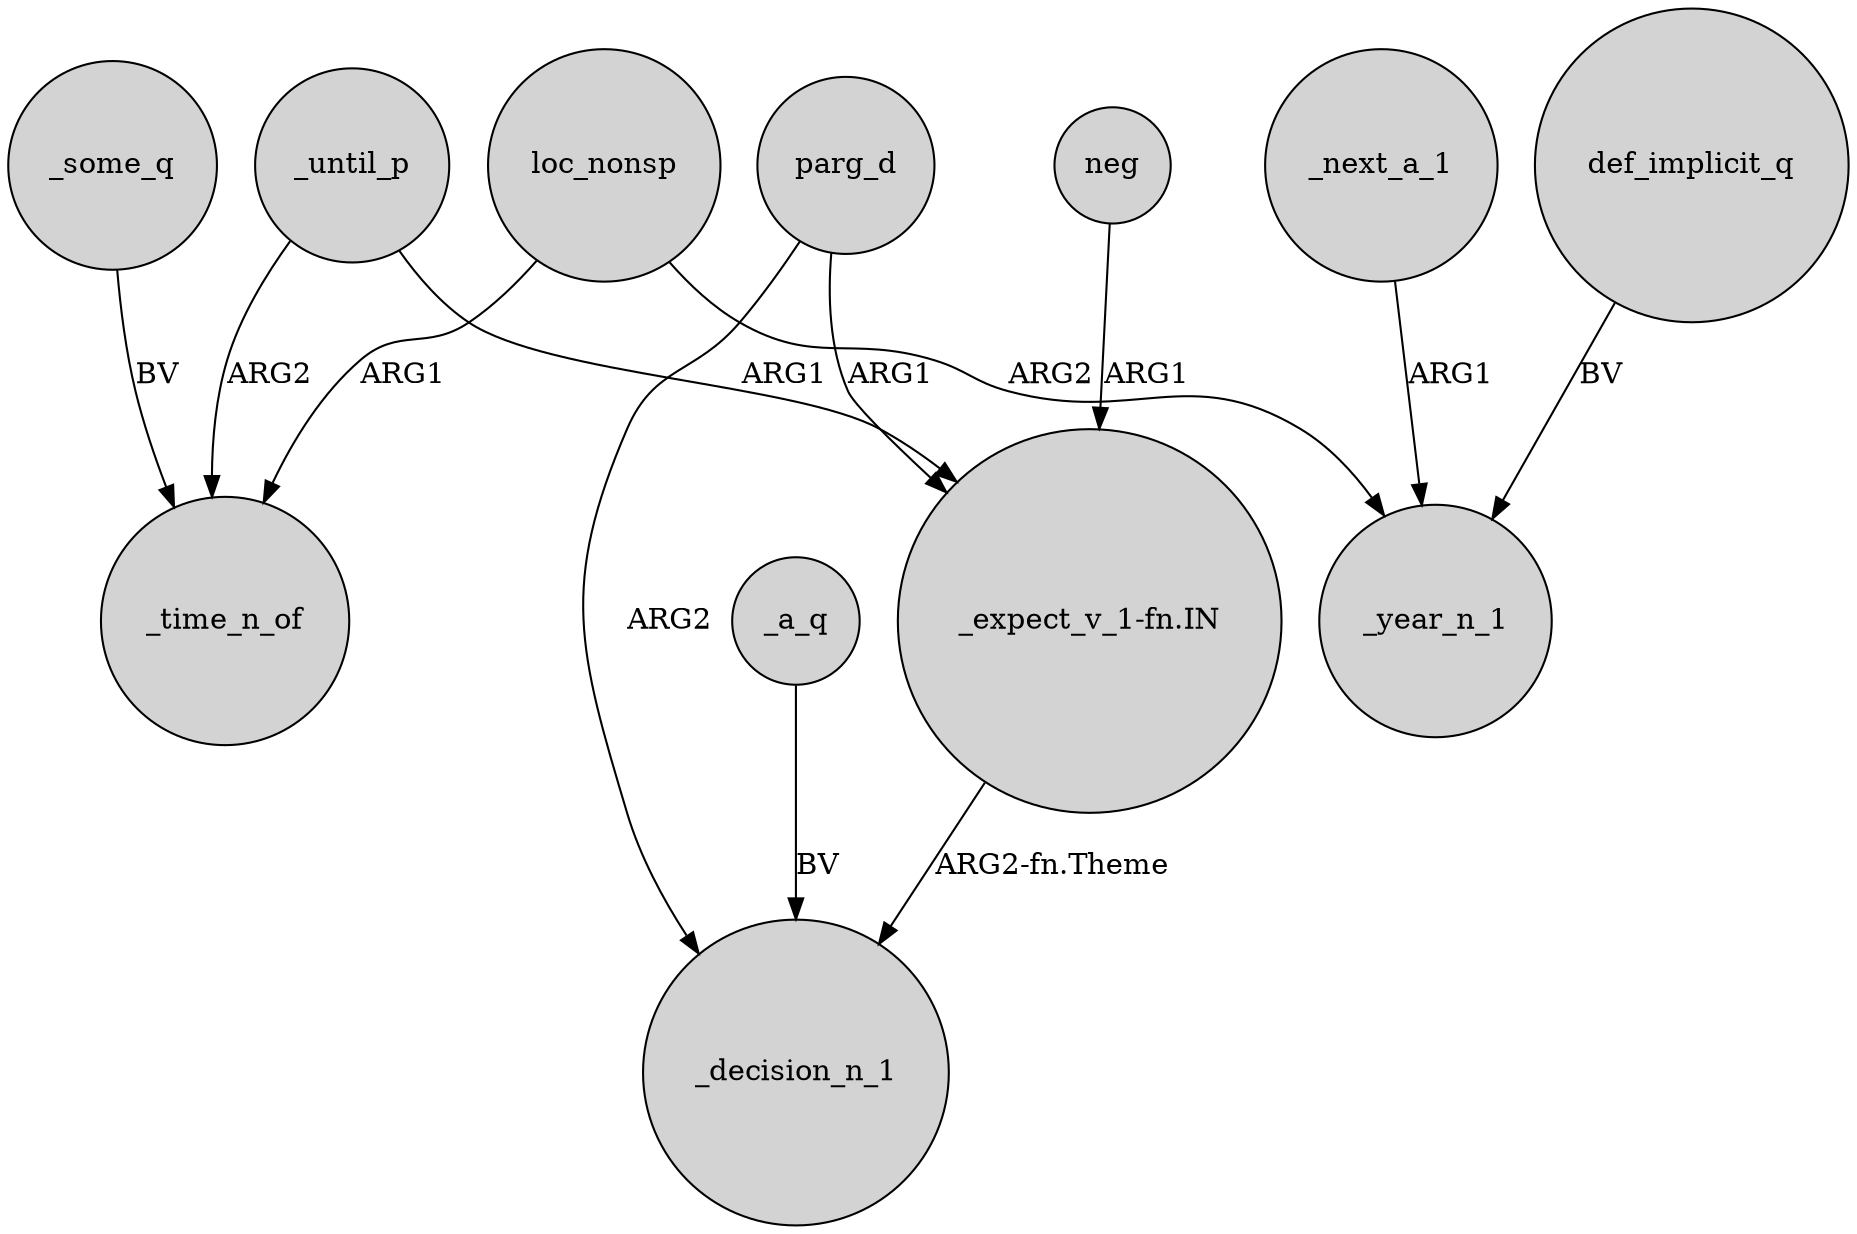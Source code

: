 digraph {
	node [shape=circle style=filled]
	loc_nonsp -> _time_n_of [label=ARG1]
	"_expect_v_1-fn.IN" -> _decision_n_1 [label="ARG2-fn.Theme"]
	_until_p -> "_expect_v_1-fn.IN" [label=ARG1]
	_next_a_1 -> _year_n_1 [label=ARG1]
	_a_q -> _decision_n_1 [label=BV]
	def_implicit_q -> _year_n_1 [label=BV]
	parg_d -> "_expect_v_1-fn.IN" [label=ARG1]
	loc_nonsp -> _year_n_1 [label=ARG2]
	_some_q -> _time_n_of [label=BV]
	neg -> "_expect_v_1-fn.IN" [label=ARG1]
	parg_d -> _decision_n_1 [label=ARG2]
	_until_p -> _time_n_of [label=ARG2]
}
